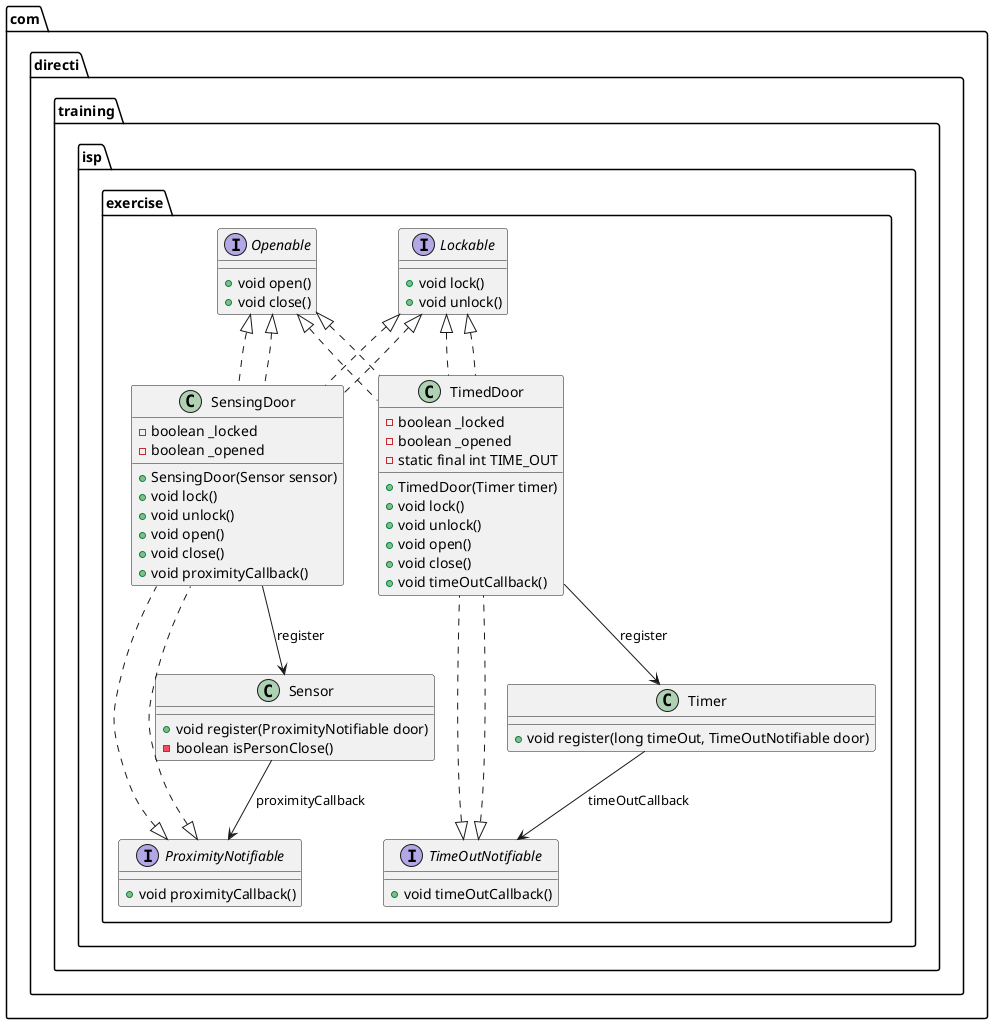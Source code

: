@startuml name

package com.directi.training.isp.exercise {

    interface Lockable {
        + void lock()
        + void unlock()
    }

    interface Openable {
        + void open()
        + void close()
    }

    interface TimeOutNotifiable {
        + void timeOutCallback()
    }

    interface ProximityNotifiable {
        + void proximityCallback()
    }

    class SensingDoor implements Lockable, Openable, ProximityNotifiable {
        - boolean _locked
        - boolean _opened
        + SensingDoor(Sensor sensor)
        + void lock()
        + void unlock()
        + void open()
        + void close()
        + void proximityCallback()
    }

    class TimedDoor implements Lockable, Openable, TimeOutNotifiable {
        - boolean _locked
        - boolean _opened
        - static final int TIME_OUT
        + TimedDoor(Timer timer)
        + void lock()
        + void unlock()
        + void open()
        + void close()
        + void timeOutCallback()
    }

    class Sensor {
        + void register(ProximityNotifiable door)
        - boolean isPersonClose()
    }

    class Timer {
        + void register(long timeOut, TimeOutNotifiable door)
    }

    Lockable <|.. SensingDoor
    Lockable <|.. TimedDoor
    Openable <|.. SensingDoor
    Openable <|.. TimedDoor
    ProximityNotifiable <|.. SensingDoor
    TimeOutNotifiable <|.. TimedDoor

    SensingDoor --> Sensor : "register"
    TimedDoor --> Timer : "register"
    Timer --> TimeOutNotifiable : "timeOutCallback"
    Sensor --> ProximityNotifiable : "proximityCallback"

}

@enduml

